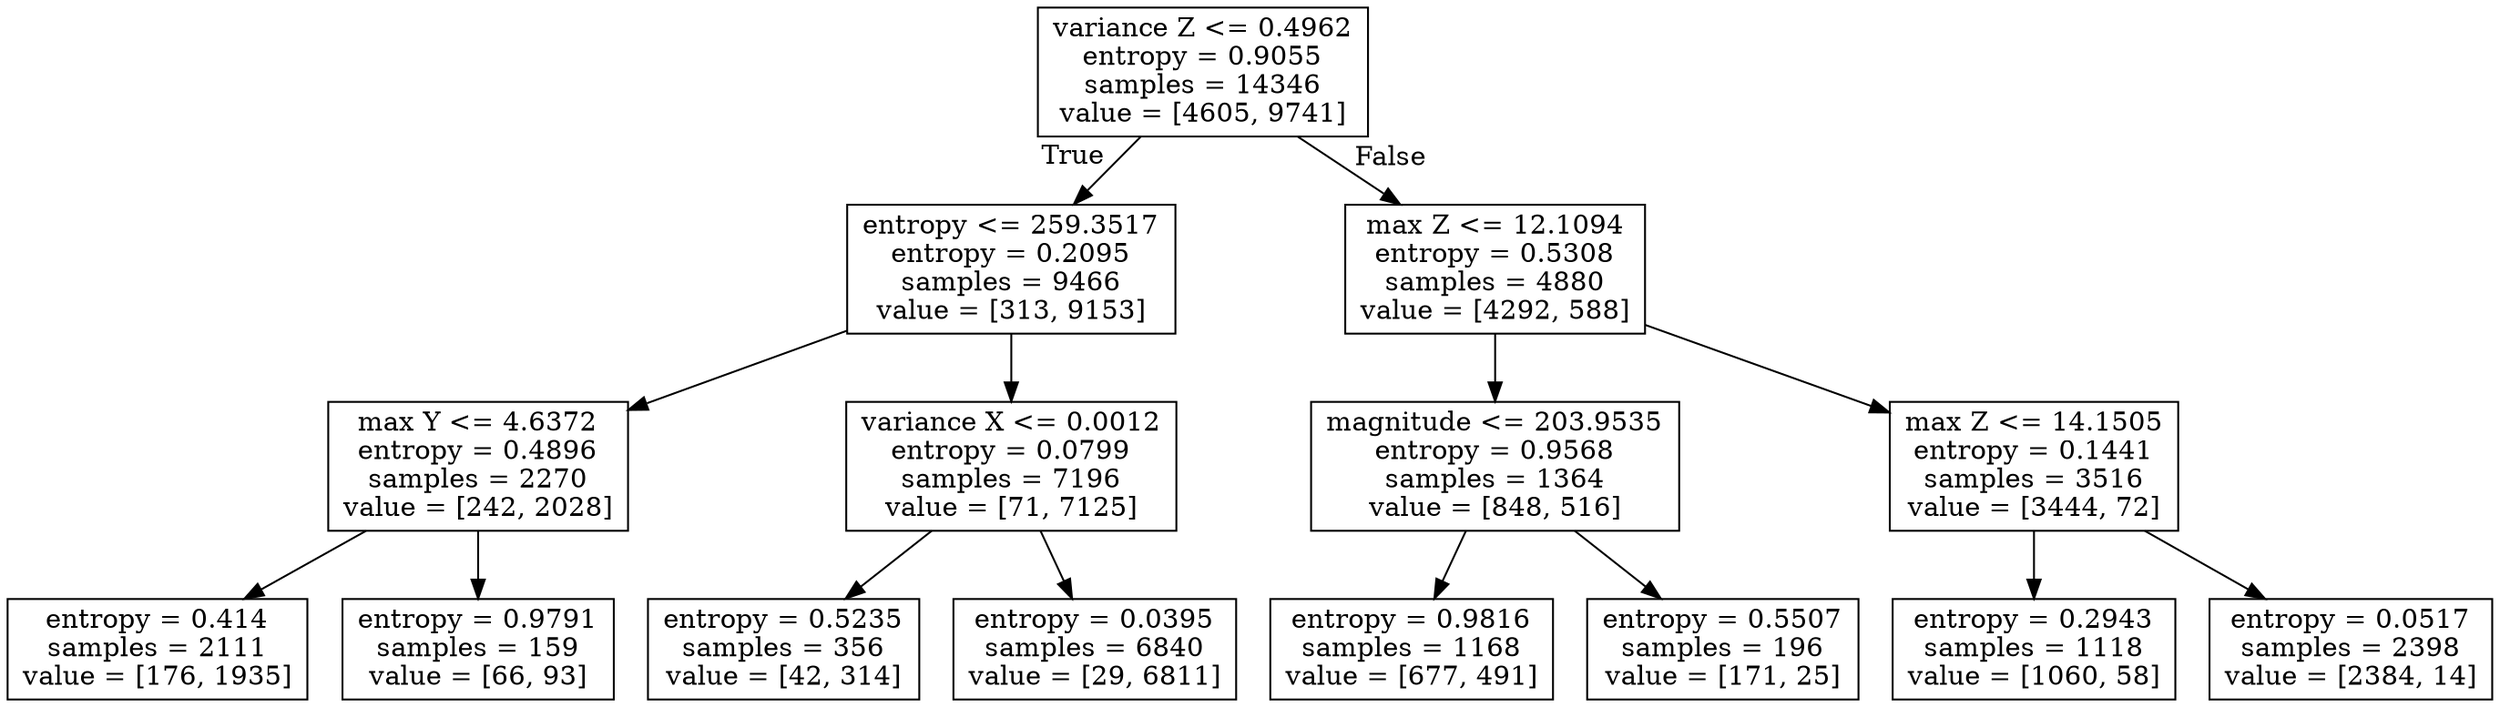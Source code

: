 digraph Tree {
node [shape=box] ;
0 [label="variance Z <= 0.4962\nentropy = 0.9055\nsamples = 14346\nvalue = [4605, 9741]"] ;
1 [label="entropy <= 259.3517\nentropy = 0.2095\nsamples = 9466\nvalue = [313, 9153]"] ;
0 -> 1 [labeldistance=2.5, labelangle=45, headlabel="True"] ;
2 [label="max Y <= 4.6372\nentropy = 0.4896\nsamples = 2270\nvalue = [242, 2028]"] ;
1 -> 2 ;
3 [label="entropy = 0.414\nsamples = 2111\nvalue = [176, 1935]"] ;
2 -> 3 ;
4 [label="entropy = 0.9791\nsamples = 159\nvalue = [66, 93]"] ;
2 -> 4 ;
5 [label="variance X <= 0.0012\nentropy = 0.0799\nsamples = 7196\nvalue = [71, 7125]"] ;
1 -> 5 ;
6 [label="entropy = 0.5235\nsamples = 356\nvalue = [42, 314]"] ;
5 -> 6 ;
7 [label="entropy = 0.0395\nsamples = 6840\nvalue = [29, 6811]"] ;
5 -> 7 ;
8 [label="max Z <= 12.1094\nentropy = 0.5308\nsamples = 4880\nvalue = [4292, 588]"] ;
0 -> 8 [labeldistance=2.5, labelangle=-45, headlabel="False"] ;
9 [label="magnitude <= 203.9535\nentropy = 0.9568\nsamples = 1364\nvalue = [848, 516]"] ;
8 -> 9 ;
10 [label="entropy = 0.9816\nsamples = 1168\nvalue = [677, 491]"] ;
9 -> 10 ;
11 [label="entropy = 0.5507\nsamples = 196\nvalue = [171, 25]"] ;
9 -> 11 ;
12 [label="max Z <= 14.1505\nentropy = 0.1441\nsamples = 3516\nvalue = [3444, 72]"] ;
8 -> 12 ;
13 [label="entropy = 0.2943\nsamples = 1118\nvalue = [1060, 58]"] ;
12 -> 13 ;
14 [label="entropy = 0.0517\nsamples = 2398\nvalue = [2384, 14]"] ;
12 -> 14 ;
}